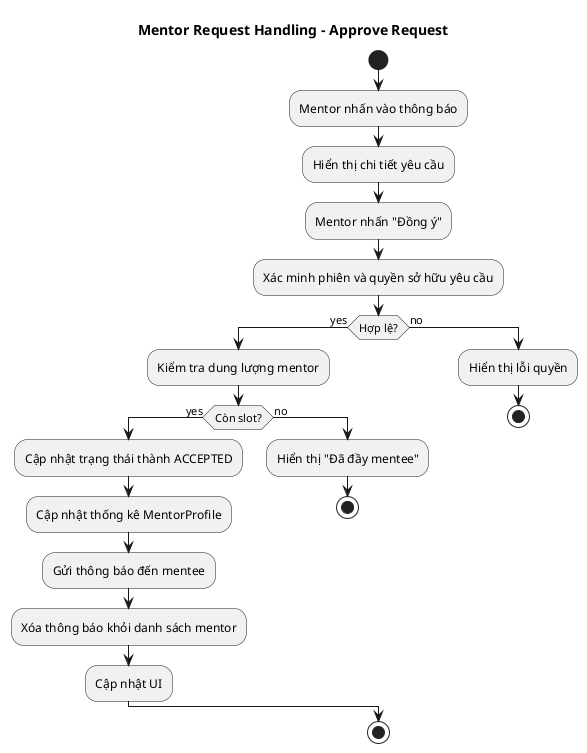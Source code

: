 @startuml
title Mentor Request Handling - Approve Request

start
:Mentor nhấn vào thông báo;
:Hiển thị chi tiết yêu cầu;
:Mentor nhấn "Đồng ý";
:Xác minh phiên và quyền sở hữu yêu cầu;
if (Hợp lệ?) then (yes)
    :Kiểm tra dung lượng mentor;
    if (Còn slot?) then (yes)
        :Cập nhật trạng thái thành ACCEPTED;
        :Cập nhật thống kê MentorProfile;
        :Gửi thông báo đến mentee;
        :Xóa thông báo khỏi danh sách mentor;
        :Cập nhật UI;
    else (no)
        :Hiển thị "Đã đầy mentee";
        stop
    endif
else (no)
    :Hiển thị lỗi quyền;
    stop
endif
stop

@enduml